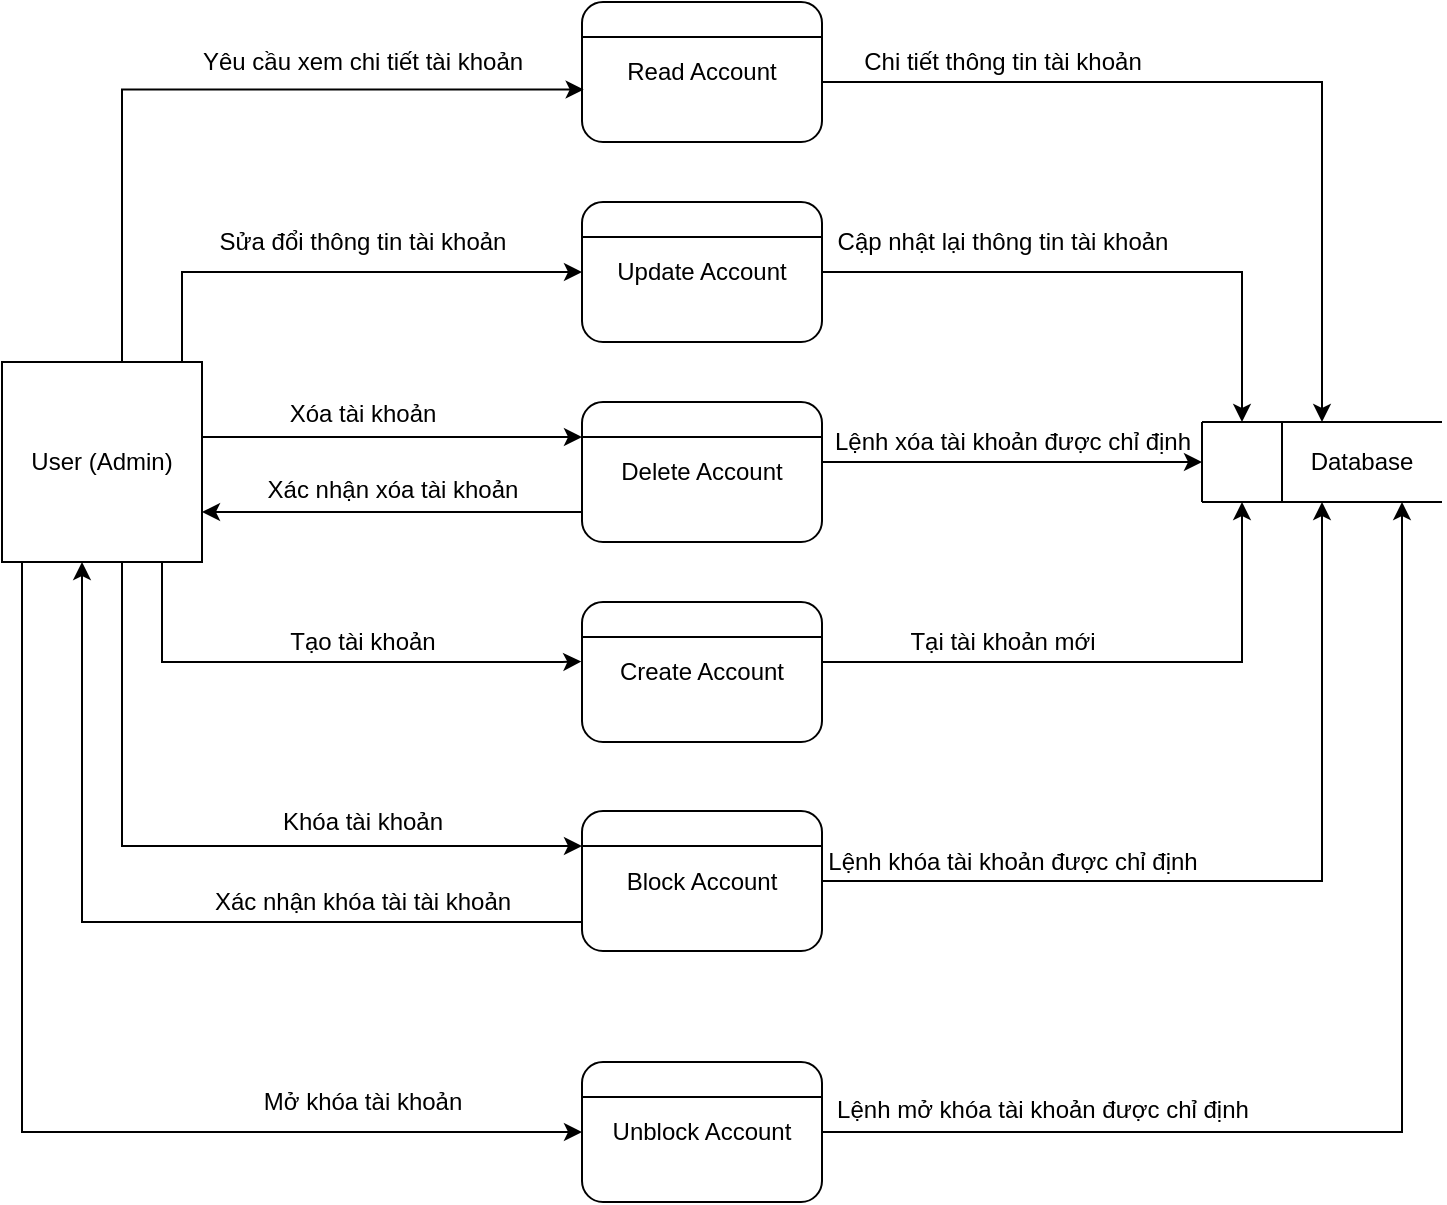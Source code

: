 <mxfile version="13.9.8" type="google"><diagram id="FHDBtiaPUmdBhx_eo3P6" name="Page-1"><mxGraphModel dx="813" dy="439" grid="1" gridSize="10" guides="1" tooltips="1" connect="1" arrows="1" fold="1" page="1" pageScale="1" pageWidth="827" pageHeight="1169" math="0" shadow="0"><root><mxCell id="0"/><mxCell id="1" parent="0"/><mxCell id="Yoc6H5QVm4Jfd3qDbI1p-1" value="" style="endArrow=none;html=1;" parent="1" edge="1"><mxGeometry width="50" height="50" relative="1" as="geometry"><mxPoint x="710" y="320" as="sourcePoint"/><mxPoint x="830" y="320" as="targetPoint"/></mxGeometry></mxCell><mxCell id="Yoc6H5QVm4Jfd3qDbI1p-2" value="" style="endArrow=none;html=1;" parent="1" edge="1"><mxGeometry width="50" height="50" relative="1" as="geometry"><mxPoint x="710" y="360" as="sourcePoint"/><mxPoint x="830" y="360" as="targetPoint"/></mxGeometry></mxCell><mxCell id="Yoc6H5QVm4Jfd3qDbI1p-3" value="" style="endArrow=none;html=1;" parent="1" edge="1"><mxGeometry width="50" height="50" relative="1" as="geometry"><mxPoint x="710" y="360" as="sourcePoint"/><mxPoint x="710" y="320" as="targetPoint"/></mxGeometry></mxCell><mxCell id="Yoc6H5QVm4Jfd3qDbI1p-4" value="" style="endArrow=none;html=1;" parent="1" edge="1"><mxGeometry width="50" height="50" relative="1" as="geometry"><mxPoint x="750" y="360" as="sourcePoint"/><mxPoint x="750" y="320" as="targetPoint"/></mxGeometry></mxCell><mxCell id="Yoc6H5QVm4Jfd3qDbI1p-5" value="Database" style="text;html=1;strokeColor=none;fillColor=none;align=center;verticalAlign=middle;whiteSpace=wrap;rounded=0;" parent="1" vertex="1"><mxGeometry x="760" y="330" width="60" height="20" as="geometry"/></mxCell><mxCell id="Yoc6H5QVm4Jfd3qDbI1p-18" style="edgeStyle=orthogonalEdgeStyle;rounded=0;orthogonalLoop=1;jettySize=auto;html=1;" parent="1" source="Yoc6H5QVm4Jfd3qDbI1p-6" edge="1"><mxGeometry relative="1" as="geometry"><mxPoint x="770" y="320" as="targetPoint"/><Array as="points"><mxPoint x="770" y="150"/></Array></mxGeometry></mxCell><mxCell id="Yoc6H5QVm4Jfd3qDbI1p-6" value="Read Account" style="rounded=1;whiteSpace=wrap;html=1;" parent="1" vertex="1"><mxGeometry x="400" y="110" width="120" height="70" as="geometry"/></mxCell><mxCell id="Yoc6H5QVm4Jfd3qDbI1p-7" value="" style="endArrow=none;html=1;exitX=0;exitY=0.25;exitDx=0;exitDy=0;entryX=1;entryY=0.25;entryDx=0;entryDy=0;" parent="1" source="Yoc6H5QVm4Jfd3qDbI1p-6" target="Yoc6H5QVm4Jfd3qDbI1p-6" edge="1"><mxGeometry width="50" height="50" relative="1" as="geometry"><mxPoint x="490" y="150" as="sourcePoint"/><mxPoint x="540" y="100" as="targetPoint"/></mxGeometry></mxCell><mxCell id="Yoc6H5QVm4Jfd3qDbI1p-19" style="edgeStyle=orthogonalEdgeStyle;rounded=0;orthogonalLoop=1;jettySize=auto;html=1;" parent="1" source="Yoc6H5QVm4Jfd3qDbI1p-8" edge="1"><mxGeometry relative="1" as="geometry"><mxPoint x="730" y="320" as="targetPoint"/><Array as="points"><mxPoint x="730" y="245"/><mxPoint x="730" y="320"/></Array></mxGeometry></mxCell><mxCell id="Yoc6H5QVm4Jfd3qDbI1p-8" value="Update Account" style="rounded=1;whiteSpace=wrap;html=1;" parent="1" vertex="1"><mxGeometry x="400" y="210" width="120" height="70" as="geometry"/></mxCell><mxCell id="Yoc6H5QVm4Jfd3qDbI1p-9" value="" style="endArrow=none;html=1;exitX=0;exitY=0.25;exitDx=0;exitDy=0;entryX=1;entryY=0.25;entryDx=0;entryDy=0;" parent="1" source="Yoc6H5QVm4Jfd3qDbI1p-8" target="Yoc6H5QVm4Jfd3qDbI1p-8" edge="1"><mxGeometry width="50" height="50" relative="1" as="geometry"><mxPoint x="490" y="290" as="sourcePoint"/><mxPoint x="540" y="240" as="targetPoint"/></mxGeometry></mxCell><mxCell id="Yoc6H5QVm4Jfd3qDbI1p-21" style="edgeStyle=orthogonalEdgeStyle;rounded=0;orthogonalLoop=1;jettySize=auto;html=1;exitX=1;exitY=0.75;exitDx=0;exitDy=0;" parent="1" source="Yoc6H5QVm4Jfd3qDbI1p-10" edge="1"><mxGeometry relative="1" as="geometry"><mxPoint x="710" y="340" as="targetPoint"/><Array as="points"><mxPoint x="520" y="340"/><mxPoint x="680" y="340"/></Array></mxGeometry></mxCell><mxCell id="s_55XqUXSHF30oKzuEG_-12" style="edgeStyle=orthogonalEdgeStyle;rounded=0;orthogonalLoop=1;jettySize=auto;html=1;entryX=1;entryY=0.75;entryDx=0;entryDy=0;" edge="1" parent="1" source="Yoc6H5QVm4Jfd3qDbI1p-10" target="Yoc6H5QVm4Jfd3qDbI1p-24"><mxGeometry relative="1" as="geometry"><Array as="points"><mxPoint x="370" y="365"/><mxPoint x="370" y="365"/></Array></mxGeometry></mxCell><mxCell id="Yoc6H5QVm4Jfd3qDbI1p-10" value="Delete Account" style="rounded=1;whiteSpace=wrap;html=1;" parent="1" vertex="1"><mxGeometry x="400" y="310" width="120" height="70" as="geometry"/></mxCell><mxCell id="Yoc6H5QVm4Jfd3qDbI1p-11" value="" style="endArrow=none;html=1;exitX=0;exitY=0.25;exitDx=0;exitDy=0;entryX=1;entryY=0.25;entryDx=0;entryDy=0;" parent="1" source="Yoc6H5QVm4Jfd3qDbI1p-10" target="Yoc6H5QVm4Jfd3qDbI1p-10" edge="1"><mxGeometry width="50" height="50" relative="1" as="geometry"><mxPoint x="490" y="450" as="sourcePoint"/><mxPoint x="540" y="400" as="targetPoint"/></mxGeometry></mxCell><mxCell id="Yoc6H5QVm4Jfd3qDbI1p-20" style="edgeStyle=orthogonalEdgeStyle;rounded=0;orthogonalLoop=1;jettySize=auto;html=1;" parent="1" source="Yoc6H5QVm4Jfd3qDbI1p-12" edge="1"><mxGeometry relative="1" as="geometry"><mxPoint x="730" y="360" as="targetPoint"/><Array as="points"><mxPoint x="730" y="440"/><mxPoint x="730" y="360"/></Array></mxGeometry></mxCell><mxCell id="Yoc6H5QVm4Jfd3qDbI1p-12" value="Create Account" style="rounded=1;whiteSpace=wrap;html=1;" parent="1" vertex="1"><mxGeometry x="400" y="410" width="120" height="70" as="geometry"/></mxCell><mxCell id="Yoc6H5QVm4Jfd3qDbI1p-13" value="" style="endArrow=none;html=1;exitX=0;exitY=0.25;exitDx=0;exitDy=0;entryX=1;entryY=0.25;entryDx=0;entryDy=0;" parent="1" source="Yoc6H5QVm4Jfd3qDbI1p-12" target="Yoc6H5QVm4Jfd3qDbI1p-12" edge="1"><mxGeometry width="50" height="50" relative="1" as="geometry"><mxPoint x="500" y="460" as="sourcePoint"/><mxPoint x="550" y="410" as="targetPoint"/></mxGeometry></mxCell><mxCell id="Yoc6H5QVm4Jfd3qDbI1p-23" style="edgeStyle=orthogonalEdgeStyle;rounded=0;orthogonalLoop=1;jettySize=auto;html=1;" parent="1" source="Yoc6H5QVm4Jfd3qDbI1p-14" edge="1"><mxGeometry relative="1" as="geometry"><mxPoint x="770" y="360" as="targetPoint"/><Array as="points"><mxPoint x="770" y="550"/></Array></mxGeometry></mxCell><mxCell id="s_55XqUXSHF30oKzuEG_-14" style="edgeStyle=orthogonalEdgeStyle;rounded=0;orthogonalLoop=1;jettySize=auto;html=1;entryX=0.4;entryY=1;entryDx=0;entryDy=0;entryPerimeter=0;" edge="1" parent="1" source="Yoc6H5QVm4Jfd3qDbI1p-14" target="Yoc6H5QVm4Jfd3qDbI1p-24"><mxGeometry relative="1" as="geometry"><Array as="points"><mxPoint x="150" y="570"/></Array></mxGeometry></mxCell><mxCell id="Yoc6H5QVm4Jfd3qDbI1p-14" value="Block Account" style="rounded=1;whiteSpace=wrap;html=1;" parent="1" vertex="1"><mxGeometry x="400" y="514.5" width="120" height="70" as="geometry"/></mxCell><mxCell id="Yoc6H5QVm4Jfd3qDbI1p-15" value="" style="endArrow=none;html=1;exitX=0;exitY=0.25;exitDx=0;exitDy=0;entryX=1;entryY=0.25;entryDx=0;entryDy=0;" parent="1" source="Yoc6H5QVm4Jfd3qDbI1p-14" target="Yoc6H5QVm4Jfd3qDbI1p-14" edge="1"><mxGeometry width="50" height="50" relative="1" as="geometry"><mxPoint x="500" y="580" as="sourcePoint"/><mxPoint x="550" y="530" as="targetPoint"/></mxGeometry></mxCell><mxCell id="s_55XqUXSHF30oKzuEG_-2" style="edgeStyle=orthogonalEdgeStyle;rounded=0;orthogonalLoop=1;jettySize=auto;html=1;" edge="1" parent="1" source="Yoc6H5QVm4Jfd3qDbI1p-16"><mxGeometry relative="1" as="geometry"><mxPoint x="810" y="360" as="targetPoint"/><Array as="points"><mxPoint x="810" y="675"/><mxPoint x="810" y="360"/></Array></mxGeometry></mxCell><mxCell id="Yoc6H5QVm4Jfd3qDbI1p-16" value="Unblock Account" style="rounded=1;whiteSpace=wrap;html=1;" parent="1" vertex="1"><mxGeometry x="400" y="640" width="120" height="70" as="geometry"/></mxCell><mxCell id="Yoc6H5QVm4Jfd3qDbI1p-17" value="" style="endArrow=none;html=1;exitX=0;exitY=0.25;exitDx=0;exitDy=0;entryX=1;entryY=0.25;entryDx=0;entryDy=0;" parent="1" source="Yoc6H5QVm4Jfd3qDbI1p-16" target="Yoc6H5QVm4Jfd3qDbI1p-16" edge="1"><mxGeometry width="50" height="50" relative="1" as="geometry"><mxPoint x="500" y="565" as="sourcePoint"/><mxPoint x="550" y="515" as="targetPoint"/></mxGeometry></mxCell><mxCell id="Yoc6H5QVm4Jfd3qDbI1p-25" style="edgeStyle=orthogonalEdgeStyle;rounded=0;orthogonalLoop=1;jettySize=auto;html=1;entryX=0.007;entryY=0.625;entryDx=0;entryDy=0;entryPerimeter=0;" parent="1" source="Yoc6H5QVm4Jfd3qDbI1p-24" target="Yoc6H5QVm4Jfd3qDbI1p-6" edge="1"><mxGeometry relative="1" as="geometry"><mxPoint x="320" y="150" as="targetPoint"/><Array as="points"><mxPoint x="170" y="154"/></Array></mxGeometry></mxCell><mxCell id="Yoc6H5QVm4Jfd3qDbI1p-26" style="edgeStyle=orthogonalEdgeStyle;rounded=0;orthogonalLoop=1;jettySize=auto;html=1;" parent="1" source="Yoc6H5QVm4Jfd3qDbI1p-24" target="Yoc6H5QVm4Jfd3qDbI1p-8" edge="1"><mxGeometry relative="1" as="geometry"><Array as="points"><mxPoint x="200" y="245"/></Array></mxGeometry></mxCell><mxCell id="Yoc6H5QVm4Jfd3qDbI1p-27" style="edgeStyle=orthogonalEdgeStyle;rounded=0;orthogonalLoop=1;jettySize=auto;html=1;entryX=0;entryY=0.25;entryDx=0;entryDy=0;" parent="1" source="Yoc6H5QVm4Jfd3qDbI1p-24" target="Yoc6H5QVm4Jfd3qDbI1p-10" edge="1"><mxGeometry relative="1" as="geometry"><mxPoint x="400" y="320" as="targetPoint"/><Array as="points"><mxPoint x="390" y="328"/></Array></mxGeometry></mxCell><mxCell id="Yoc6H5QVm4Jfd3qDbI1p-28" style="rounded=0;orthogonalLoop=1;jettySize=auto;html=1;elbow=vertical;entryX=-0.003;entryY=0.425;entryDx=0;entryDy=0;entryPerimeter=0;exitX=0.8;exitY=1.005;exitDx=0;exitDy=0;exitPerimeter=0;" parent="1" source="Yoc6H5QVm4Jfd3qDbI1p-24" target="Yoc6H5QVm4Jfd3qDbI1p-12" edge="1"><mxGeometry relative="1" as="geometry"><mxPoint x="200" y="480" as="targetPoint"/><Array as="points"><mxPoint x="190" y="400"/><mxPoint x="190" y="440"/><mxPoint x="390" y="440"/></Array><mxPoint x="200" y="380" as="sourcePoint"/></mxGeometry></mxCell><mxCell id="Yoc6H5QVm4Jfd3qDbI1p-29" style="edgeStyle=none;rounded=0;orthogonalLoop=1;jettySize=auto;html=1;entryX=0;entryY=0.25;entryDx=0;entryDy=0;exitX=0.6;exitY=0.999;exitDx=0;exitDy=0;exitPerimeter=0;" parent="1" source="Yoc6H5QVm4Jfd3qDbI1p-24" target="Yoc6H5QVm4Jfd3qDbI1p-14" edge="1"><mxGeometry relative="1" as="geometry"><mxPoint x="320" y="570" as="targetPoint"/><Array as="points"><mxPoint x="170" y="470"/><mxPoint x="170" y="532"/></Array></mxGeometry></mxCell><mxCell id="s_55XqUXSHF30oKzuEG_-13" style="edgeStyle=orthogonalEdgeStyle;rounded=0;orthogonalLoop=1;jettySize=auto;html=1;" edge="1" parent="1" source="Yoc6H5QVm4Jfd3qDbI1p-24" target="Yoc6H5QVm4Jfd3qDbI1p-16"><mxGeometry relative="1" as="geometry"><mxPoint x="70" y="700" as="targetPoint"/><Array as="points"><mxPoint x="120" y="675"/></Array></mxGeometry></mxCell><mxCell id="Yoc6H5QVm4Jfd3qDbI1p-24" value="User (Admin)" style="whiteSpace=wrap;html=1;aspect=fixed;" parent="1" vertex="1"><mxGeometry x="110" y="290" width="100" height="100" as="geometry"/></mxCell><mxCell id="Yoc6H5QVm4Jfd3qDbI1p-30" value="Yêu cầu xem chi tiết tài khoản" style="text;html=1;align=center;verticalAlign=middle;resizable=0;points=[];autosize=1;" parent="1" vertex="1"><mxGeometry x="200" y="130" width="180" height="20" as="geometry"/></mxCell><mxCell id="Yoc6H5QVm4Jfd3qDbI1p-31" value="Sửa đổi thông tin tài khoản" style="text;html=1;align=center;verticalAlign=middle;resizable=0;points=[];autosize=1;" parent="1" vertex="1"><mxGeometry x="210" y="220" width="160" height="20" as="geometry"/></mxCell><mxCell id="Yoc6H5QVm4Jfd3qDbI1p-32" value="Xóa tài khoản" style="text;html=1;align=center;verticalAlign=middle;resizable=0;points=[];autosize=1;" parent="1" vertex="1"><mxGeometry x="245" y="306" width="90" height="20" as="geometry"/></mxCell><mxCell id="Yoc6H5QVm4Jfd3qDbI1p-33" value="Tạo tài khoản" style="text;html=1;align=center;verticalAlign=middle;resizable=0;points=[];autosize=1;" parent="1" vertex="1"><mxGeometry x="245" y="420" width="90" height="20" as="geometry"/></mxCell><mxCell id="s_55XqUXSHF30oKzuEG_-4" value="&lt;font style=&quot;vertical-align: inherit&quot;&gt;&lt;font style=&quot;vertical-align: inherit&quot;&gt;Khóa tài khoản&lt;/font&gt;&lt;/font&gt;" style="text;html=1;align=center;verticalAlign=middle;resizable=0;points=[];autosize=1;" vertex="1" parent="1"><mxGeometry x="240" y="509.5" width="100" height="20" as="geometry"/></mxCell><mxCell id="s_55XqUXSHF30oKzuEG_-5" value="&lt;font style=&quot;vertical-align: inherit&quot;&gt;&lt;font style=&quot;vertical-align: inherit&quot;&gt;&lt;font style=&quot;vertical-align: inherit&quot;&gt;&lt;font style=&quot;vertical-align: inherit&quot;&gt;Mở khóa tài khoản&lt;/font&gt;&lt;/font&gt;&lt;/font&gt;&lt;/font&gt;" style="text;html=1;align=center;verticalAlign=middle;resizable=0;points=[];autosize=1;" vertex="1" parent="1"><mxGeometry x="235" y="650" width="110" height="20" as="geometry"/></mxCell><mxCell id="s_55XqUXSHF30oKzuEG_-6" value="&lt;font style=&quot;vertical-align: inherit&quot;&gt;&lt;font style=&quot;vertical-align: inherit&quot;&gt;Chi tiết thông tin tài khoản&lt;/font&gt;&lt;/font&gt;" style="text;html=1;align=center;verticalAlign=middle;resizable=0;points=[];autosize=1;" vertex="1" parent="1"><mxGeometry x="535" y="130" width="150" height="20" as="geometry"/></mxCell><mxCell id="s_55XqUXSHF30oKzuEG_-7" value="&lt;font style=&quot;vertical-align: inherit&quot;&gt;&lt;font style=&quot;vertical-align: inherit&quot;&gt;Cập nhật lại thông tin tài khoản&lt;/font&gt;&lt;/font&gt;" style="text;html=1;align=center;verticalAlign=middle;resizable=0;points=[];autosize=1;" vertex="1" parent="1"><mxGeometry x="520" y="220" width="180" height="20" as="geometry"/></mxCell><mxCell id="s_55XqUXSHF30oKzuEG_-8" value="&lt;font style=&quot;vertical-align: inherit&quot;&gt;&lt;font style=&quot;vertical-align: inherit&quot;&gt;&lt;font style=&quot;vertical-align: inherit&quot;&gt;&lt;font style=&quot;vertical-align: inherit&quot;&gt;&lt;font style=&quot;vertical-align: inherit&quot;&gt;&lt;font style=&quot;vertical-align: inherit&quot;&gt;Lệnh xóa tài khoản được chỉ định&lt;/font&gt;&lt;/font&gt;&lt;/font&gt;&lt;/font&gt;&lt;/font&gt;&lt;/font&gt;" style="text;html=1;align=center;verticalAlign=middle;resizable=0;points=[];autosize=1;" vertex="1" parent="1"><mxGeometry x="520" y="320" width="190" height="20" as="geometry"/></mxCell><mxCell id="s_55XqUXSHF30oKzuEG_-10" value="&lt;font style=&quot;vertical-align: inherit&quot;&gt;&lt;font style=&quot;vertical-align: inherit&quot;&gt;Xác nhận xóa tài khoản&lt;/font&gt;&lt;/font&gt;" style="text;html=1;align=center;verticalAlign=middle;resizable=0;points=[];autosize=1;" vertex="1" parent="1"><mxGeometry x="235" y="344" width="140" height="20" as="geometry"/></mxCell><mxCell id="s_55XqUXSHF30oKzuEG_-11" value="&lt;font style=&quot;vertical-align: inherit&quot;&gt;&lt;font style=&quot;vertical-align: inherit&quot;&gt;Tại tài khoản mới&lt;/font&gt;&lt;/font&gt;" style="text;html=1;align=center;verticalAlign=middle;resizable=0;points=[];autosize=1;" vertex="1" parent="1"><mxGeometry x="555" y="420" width="110" height="20" as="geometry"/></mxCell><mxCell id="s_55XqUXSHF30oKzuEG_-15" value="&lt;font style=&quot;vertical-align: inherit&quot;&gt;&lt;font style=&quot;vertical-align: inherit&quot;&gt;Xác nhận khóa tài tài khoản&lt;/font&gt;&lt;/font&gt;" style="text;html=1;align=center;verticalAlign=middle;resizable=0;points=[];autosize=1;" vertex="1" parent="1"><mxGeometry x="210" y="550" width="160" height="20" as="geometry"/></mxCell><mxCell id="s_55XqUXSHF30oKzuEG_-16" value="&lt;font style=&quot;vertical-align: inherit&quot;&gt;&lt;font style=&quot;vertical-align: inherit&quot;&gt;Lệnh khóa tài khoản được chỉ định&lt;/font&gt;&lt;/font&gt;" style="text;html=1;align=center;verticalAlign=middle;resizable=0;points=[];autosize=1;" vertex="1" parent="1"><mxGeometry x="515" y="529.5" width="200" height="20" as="geometry"/></mxCell><mxCell id="s_55XqUXSHF30oKzuEG_-17" value="&lt;font style=&quot;vertical-align: inherit&quot;&gt;&lt;font style=&quot;vertical-align: inherit&quot;&gt;&lt;font style=&quot;vertical-align: inherit&quot;&gt;&lt;font style=&quot;vertical-align: inherit&quot;&gt;Lệnh mở khóa tài khoản được chỉ định&lt;/font&gt;&lt;/font&gt;&lt;/font&gt;&lt;/font&gt;" style="text;html=1;align=center;verticalAlign=middle;resizable=0;points=[];autosize=1;" vertex="1" parent="1"><mxGeometry x="520" y="654" width="220" height="20" as="geometry"/></mxCell></root></mxGraphModel></diagram></mxfile>